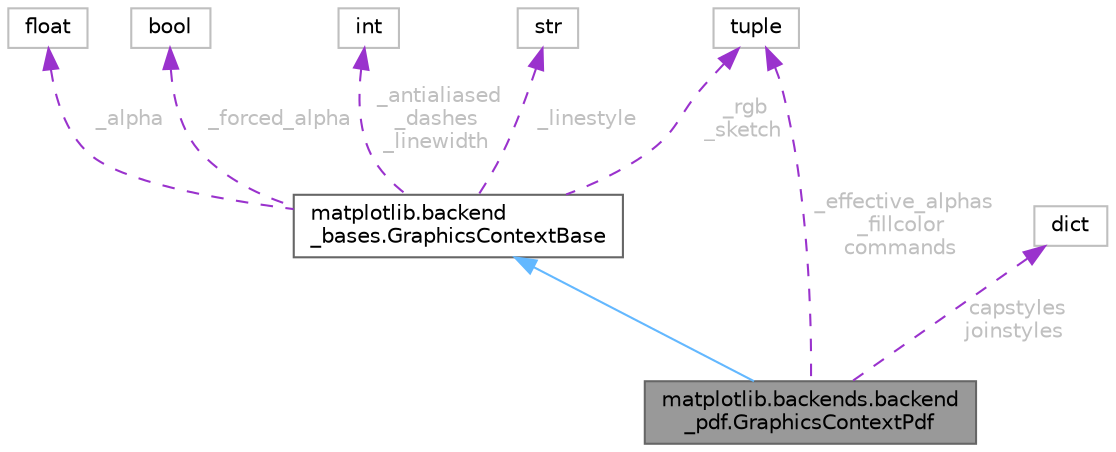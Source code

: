 digraph "matplotlib.backends.backend_pdf.GraphicsContextPdf"
{
 // LATEX_PDF_SIZE
  bgcolor="transparent";
  edge [fontname=Helvetica,fontsize=10,labelfontname=Helvetica,labelfontsize=10];
  node [fontname=Helvetica,fontsize=10,shape=box,height=0.2,width=0.4];
  Node1 [id="Node000001",label="matplotlib.backends.backend\l_pdf.GraphicsContextPdf",height=0.2,width=0.4,color="gray40", fillcolor="grey60", style="filled", fontcolor="black",tooltip=" "];
  Node2 -> Node1 [id="edge9_Node000001_Node000002",dir="back",color="steelblue1",style="solid",tooltip=" "];
  Node2 [id="Node000002",label="matplotlib.backend\l_bases.GraphicsContextBase",height=0.2,width=0.4,color="gray40", fillcolor="white", style="filled",URL="$d5/da6/classmatplotlib_1_1backend__bases_1_1GraphicsContextBase.html",tooltip=" "];
  Node3 -> Node2 [id="edge10_Node000002_Node000003",dir="back",color="darkorchid3",style="dashed",tooltip=" ",label=" _alpha",fontcolor="grey" ];
  Node3 [id="Node000003",label="float",height=0.2,width=0.4,color="grey75", fillcolor="white", style="filled",tooltip=" "];
  Node4 -> Node2 [id="edge11_Node000002_Node000004",dir="back",color="darkorchid3",style="dashed",tooltip=" ",label=" _forced_alpha",fontcolor="grey" ];
  Node4 [id="Node000004",label="bool",height=0.2,width=0.4,color="grey75", fillcolor="white", style="filled",tooltip=" "];
  Node5 -> Node2 [id="edge12_Node000002_Node000005",dir="back",color="darkorchid3",style="dashed",tooltip=" ",label=" _antialiased\n_dashes\n_linewidth",fontcolor="grey" ];
  Node5 [id="Node000005",label="int",height=0.2,width=0.4,color="grey75", fillcolor="white", style="filled",tooltip=" "];
  Node6 -> Node2 [id="edge13_Node000002_Node000006",dir="back",color="darkorchid3",style="dashed",tooltip=" ",label=" _linestyle",fontcolor="grey" ];
  Node6 [id="Node000006",label="str",height=0.2,width=0.4,color="grey75", fillcolor="white", style="filled",tooltip=" "];
  Node7 -> Node2 [id="edge14_Node000002_Node000007",dir="back",color="darkorchid3",style="dashed",tooltip=" ",label=" _rgb\n_sketch",fontcolor="grey" ];
  Node7 [id="Node000007",label="tuple",height=0.2,width=0.4,color="grey75", fillcolor="white", style="filled",tooltip=" "];
  Node8 -> Node1 [id="edge15_Node000001_Node000008",dir="back",color="darkorchid3",style="dashed",tooltip=" ",label=" capstyles\njoinstyles",fontcolor="grey" ];
  Node8 [id="Node000008",label="dict",height=0.2,width=0.4,color="grey75", fillcolor="white", style="filled",tooltip=" "];
  Node7 -> Node1 [id="edge16_Node000001_Node000007",dir="back",color="darkorchid3",style="dashed",tooltip=" ",label=" _effective_alphas\n_fillcolor\ncommands",fontcolor="grey" ];
}
